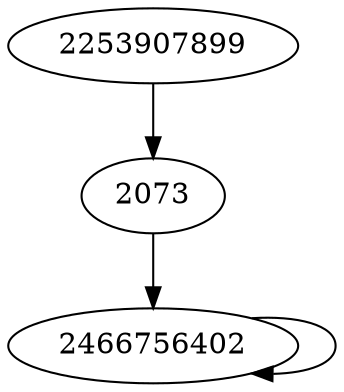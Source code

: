 digraph  {
2073;
2466756402;
2253907899;
2073 -> 2466756402;
2466756402 -> 2466756402;
2253907899 -> 2073;
}
